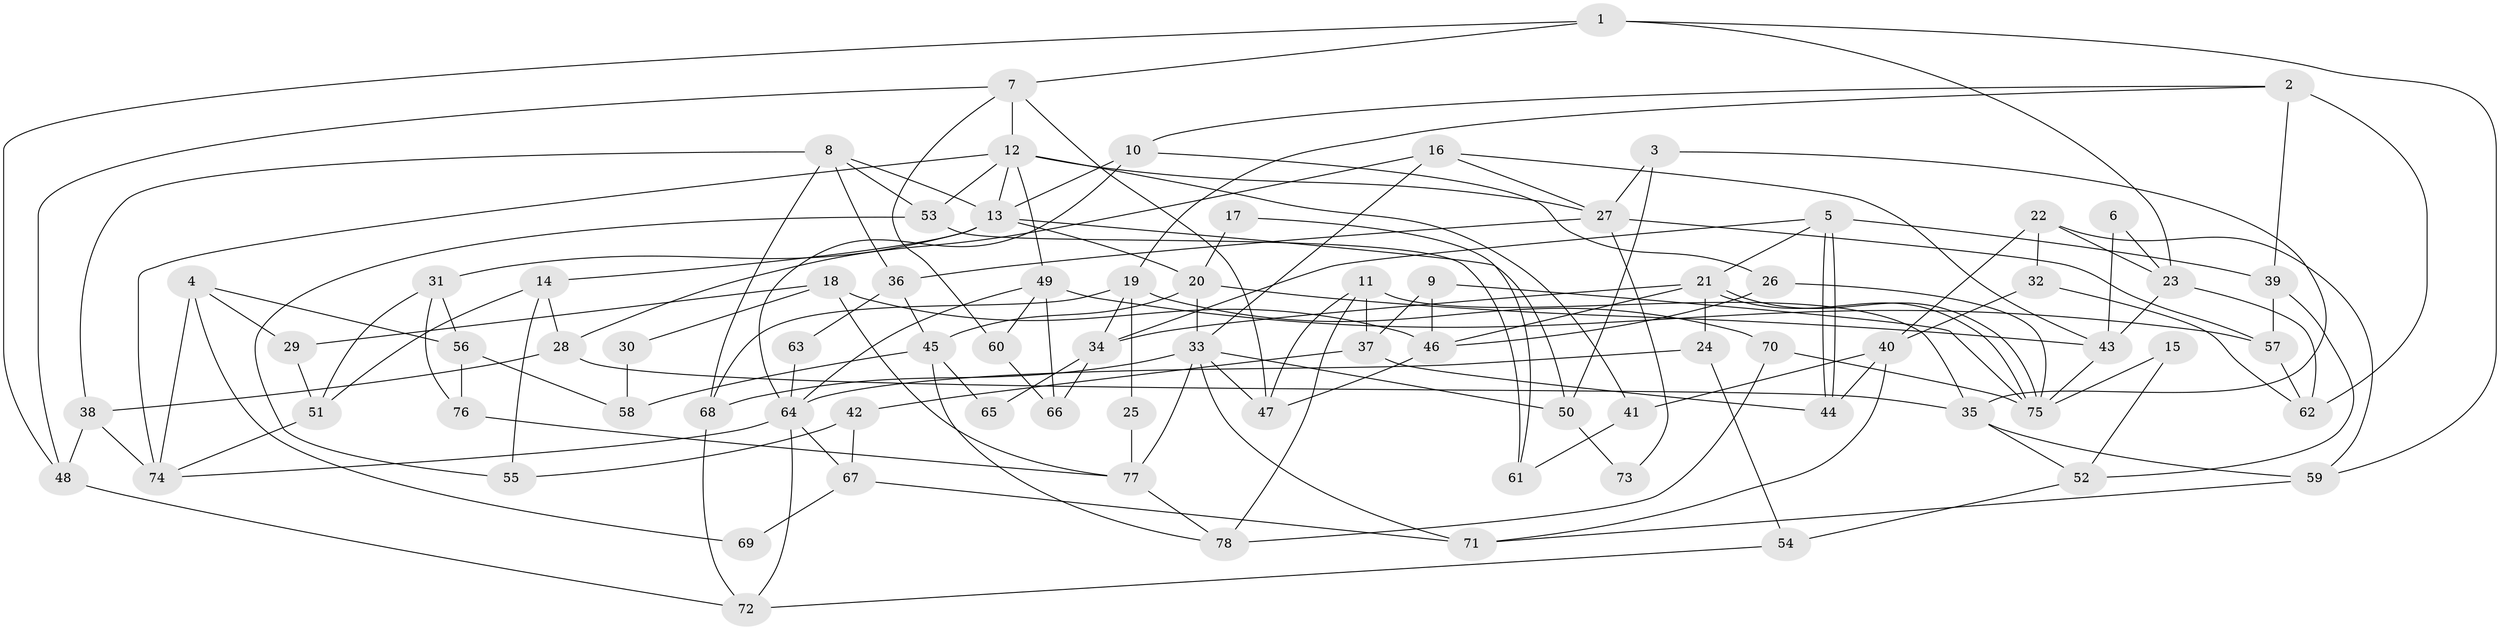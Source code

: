 // Generated by graph-tools (version 1.1) at 2025/15/03/09/25 04:15:13]
// undirected, 78 vertices, 156 edges
graph export_dot {
graph [start="1"]
  node [color=gray90,style=filled];
  1;
  2;
  3;
  4;
  5;
  6;
  7;
  8;
  9;
  10;
  11;
  12;
  13;
  14;
  15;
  16;
  17;
  18;
  19;
  20;
  21;
  22;
  23;
  24;
  25;
  26;
  27;
  28;
  29;
  30;
  31;
  32;
  33;
  34;
  35;
  36;
  37;
  38;
  39;
  40;
  41;
  42;
  43;
  44;
  45;
  46;
  47;
  48;
  49;
  50;
  51;
  52;
  53;
  54;
  55;
  56;
  57;
  58;
  59;
  60;
  61;
  62;
  63;
  64;
  65;
  66;
  67;
  68;
  69;
  70;
  71;
  72;
  73;
  74;
  75;
  76;
  77;
  78;
  1 -- 23;
  1 -- 7;
  1 -- 48;
  1 -- 59;
  2 -- 62;
  2 -- 10;
  2 -- 19;
  2 -- 39;
  3 -- 35;
  3 -- 50;
  3 -- 27;
  4 -- 56;
  4 -- 29;
  4 -- 69;
  4 -- 74;
  5 -- 44;
  5 -- 44;
  5 -- 34;
  5 -- 21;
  5 -- 39;
  6 -- 23;
  6 -- 43;
  7 -- 47;
  7 -- 60;
  7 -- 12;
  7 -- 48;
  8 -- 13;
  8 -- 38;
  8 -- 36;
  8 -- 53;
  8 -- 68;
  9 -- 75;
  9 -- 37;
  9 -- 46;
  10 -- 64;
  10 -- 26;
  10 -- 13;
  11 -- 78;
  11 -- 47;
  11 -- 35;
  11 -- 37;
  12 -- 74;
  12 -- 13;
  12 -- 27;
  12 -- 41;
  12 -- 49;
  12 -- 53;
  13 -- 14;
  13 -- 20;
  13 -- 31;
  13 -- 50;
  14 -- 28;
  14 -- 51;
  14 -- 55;
  15 -- 75;
  15 -- 52;
  16 -- 28;
  16 -- 27;
  16 -- 33;
  16 -- 43;
  17 -- 61;
  17 -- 20;
  18 -- 77;
  18 -- 46;
  18 -- 29;
  18 -- 30;
  19 -- 68;
  19 -- 25;
  19 -- 34;
  19 -- 70;
  20 -- 33;
  20 -- 43;
  20 -- 45;
  21 -- 75;
  21 -- 75;
  21 -- 24;
  21 -- 34;
  21 -- 46;
  22 -- 32;
  22 -- 40;
  22 -- 23;
  22 -- 59;
  23 -- 43;
  23 -- 62;
  24 -- 64;
  24 -- 54;
  25 -- 77;
  26 -- 46;
  26 -- 75;
  27 -- 36;
  27 -- 57;
  27 -- 73;
  28 -- 35;
  28 -- 38;
  29 -- 51;
  30 -- 58;
  31 -- 51;
  31 -- 56;
  31 -- 76;
  32 -- 40;
  32 -- 62;
  33 -- 68;
  33 -- 47;
  33 -- 50;
  33 -- 71;
  33 -- 77;
  34 -- 65;
  34 -- 66;
  35 -- 59;
  35 -- 52;
  36 -- 45;
  36 -- 63;
  37 -- 42;
  37 -- 44;
  38 -- 48;
  38 -- 74;
  39 -- 52;
  39 -- 57;
  40 -- 71;
  40 -- 44;
  40 -- 41;
  41 -- 61;
  42 -- 55;
  42 -- 67;
  43 -- 75;
  45 -- 58;
  45 -- 65;
  45 -- 78;
  46 -- 47;
  48 -- 72;
  49 -- 57;
  49 -- 60;
  49 -- 64;
  49 -- 66;
  50 -- 73;
  51 -- 74;
  52 -- 54;
  53 -- 55;
  53 -- 61;
  54 -- 72;
  56 -- 76;
  56 -- 58;
  57 -- 62;
  59 -- 71;
  60 -- 66;
  63 -- 64;
  64 -- 72;
  64 -- 67;
  64 -- 74;
  67 -- 71;
  67 -- 69;
  68 -- 72;
  70 -- 75;
  70 -- 78;
  76 -- 77;
  77 -- 78;
}
